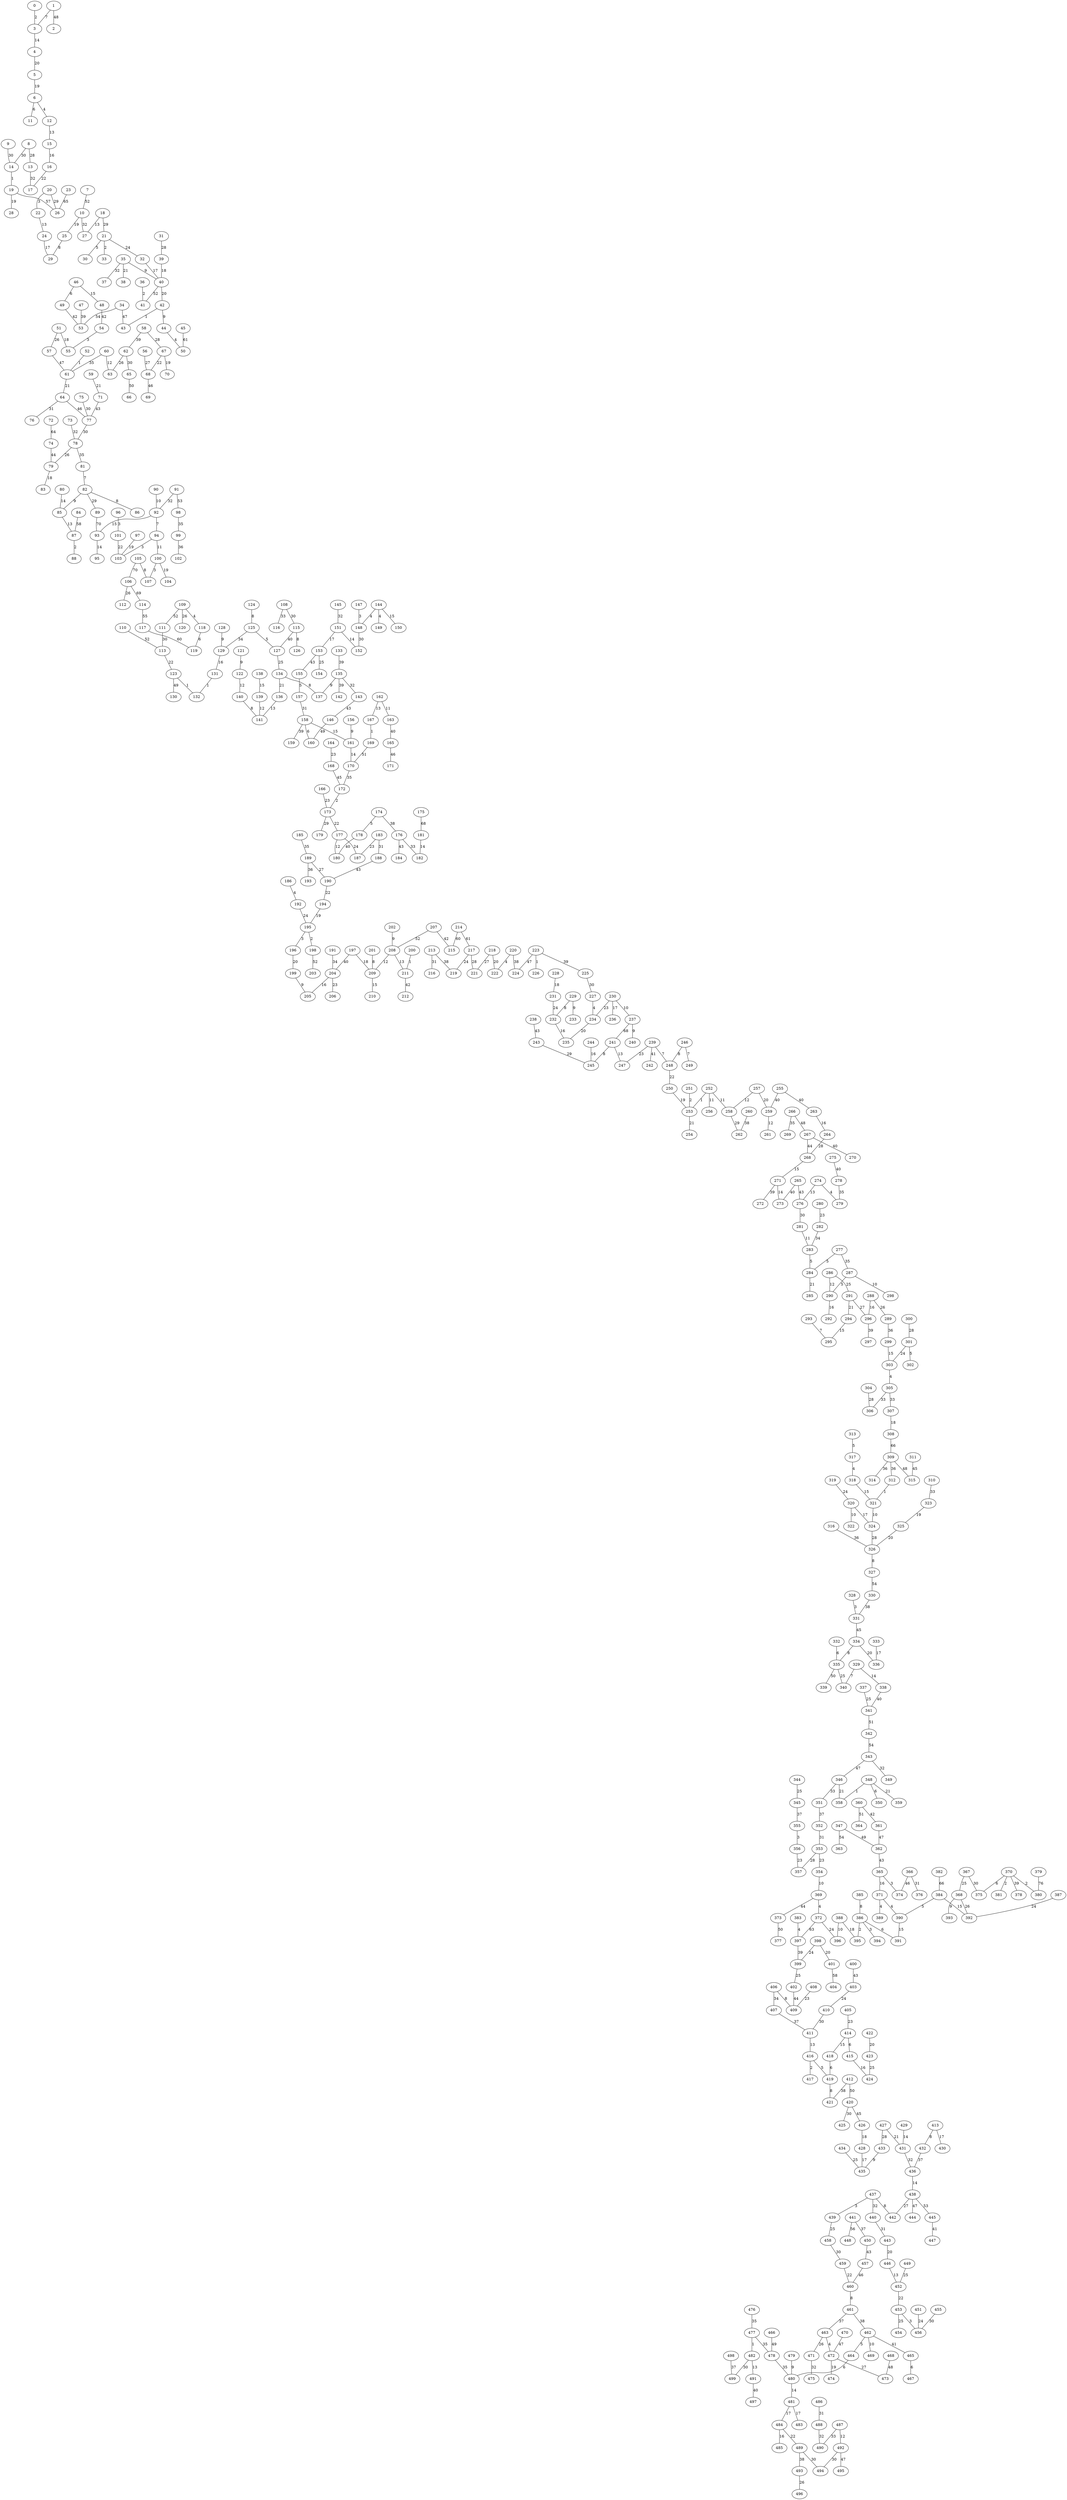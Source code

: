 graph {
  0 [label="0"];
  1 [label="1"];
  2 [label="2"];
  3 [label="3"];
  4 [label="4"];
  5 [label="5"];
  6 [label="6"];
  7 [label="7"];
  8 [label="8"];
  9 [label="9"];
  10 [label="10"];
  11 [label="11"];
  12 [label="12"];
  13 [label="13"];
  14 [label="14"];
  15 [label="15"];
  16 [label="16"];
  17 [label="17"];
  18 [label="18"];
  19 [label="19"];
  20 [label="20"];
  21 [label="21"];
  22 [label="22"];
  23 [label="23"];
  24 [label="24"];
  25 [label="25"];
  26 [label="26"];
  27 [label="27"];
  28 [label="28"];
  29 [label="29"];
  30 [label="30"];
  31 [label="31"];
  32 [label="32"];
  33 [label="33"];
  34 [label="34"];
  35 [label="35"];
  36 [label="36"];
  37 [label="37"];
  38 [label="38"];
  39 [label="39"];
  40 [label="40"];
  41 [label="41"];
  42 [label="42"];
  43 [label="43"];
  44 [label="44"];
  45 [label="45"];
  46 [label="46"];
  47 [label="47"];
  48 [label="48"];
  49 [label="49"];
  50 [label="50"];
  51 [label="51"];
  52 [label="52"];
  53 [label="53"];
  54 [label="54"];
  55 [label="55"];
  56 [label="56"];
  57 [label="57"];
  58 [label="58"];
  59 [label="59"];
  60 [label="60"];
  61 [label="61"];
  62 [label="62"];
  63 [label="63"];
  64 [label="64"];
  65 [label="65"];
  66 [label="66"];
  67 [label="67"];
  68 [label="68"];
  69 [label="69"];
  70 [label="70"];
  71 [label="71"];
  72 [label="72"];
  73 [label="73"];
  74 [label="74"];
  75 [label="75"];
  76 [label="76"];
  77 [label="77"];
  78 [label="78"];
  79 [label="79"];
  80 [label="80"];
  81 [label="81"];
  82 [label="82"];
  83 [label="83"];
  84 [label="84"];
  85 [label="85"];
  86 [label="86"];
  87 [label="87"];
  88 [label="88"];
  89 [label="89"];
  90 [label="90"];
  91 [label="91"];
  92 [label="92"];
  93 [label="93"];
  94 [label="94"];
  95 [label="95"];
  96 [label="96"];
  97 [label="97"];
  98 [label="98"];
  99 [label="99"];
  100 [label="100"];
  101 [label="101"];
  102 [label="102"];
  103 [label="103"];
  104 [label="104"];
  105 [label="105"];
  106 [label="106"];
  107 [label="107"];
  108 [label="108"];
  109 [label="109"];
  110 [label="110"];
  111 [label="111"];
  112 [label="112"];
  113 [label="113"];
  114 [label="114"];
  115 [label="115"];
  116 [label="116"];
  117 [label="117"];
  118 [label="118"];
  119 [label="119"];
  120 [label="120"];
  121 [label="121"];
  122 [label="122"];
  123 [label="123"];
  124 [label="124"];
  125 [label="125"];
  126 [label="126"];
  127 [label="127"];
  128 [label="128"];
  129 [label="129"];
  130 [label="130"];
  131 [label="131"];
  132 [label="132"];
  133 [label="133"];
  134 [label="134"];
  135 [label="135"];
  136 [label="136"];
  137 [label="137"];
  138 [label="138"];
  139 [label="139"];
  140 [label="140"];
  141 [label="141"];
  142 [label="142"];
  143 [label="143"];
  144 [label="144"];
  145 [label="145"];
  146 [label="146"];
  147 [label="147"];
  148 [label="148"];
  149 [label="149"];
  150 [label="150"];
  151 [label="151"];
  152 [label="152"];
  153 [label="153"];
  154 [label="154"];
  155 [label="155"];
  156 [label="156"];
  157 [label="157"];
  158 [label="158"];
  159 [label="159"];
  160 [label="160"];
  161 [label="161"];
  162 [label="162"];
  163 [label="163"];
  164 [label="164"];
  165 [label="165"];
  166 [label="166"];
  167 [label="167"];
  168 [label="168"];
  169 [label="169"];
  170 [label="170"];
  171 [label="171"];
  172 [label="172"];
  173 [label="173"];
  174 [label="174"];
  175 [label="175"];
  176 [label="176"];
  177 [label="177"];
  178 [label="178"];
  179 [label="179"];
  180 [label="180"];
  181 [label="181"];
  182 [label="182"];
  183 [label="183"];
  184 [label="184"];
  185 [label="185"];
  186 [label="186"];
  187 [label="187"];
  188 [label="188"];
  189 [label="189"];
  190 [label="190"];
  191 [label="191"];
  192 [label="192"];
  193 [label="193"];
  194 [label="194"];
  195 [label="195"];
  196 [label="196"];
  197 [label="197"];
  198 [label="198"];
  199 [label="199"];
  200 [label="200"];
  201 [label="201"];
  202 [label="202"];
  203 [label="203"];
  204 [label="204"];
  205 [label="205"];
  206 [label="206"];
  207 [label="207"];
  208 [label="208"];
  209 [label="209"];
  210 [label="210"];
  211 [label="211"];
  212 [label="212"];
  213 [label="213"];
  214 [label="214"];
  215 [label="215"];
  216 [label="216"];
  217 [label="217"];
  218 [label="218"];
  219 [label="219"];
  220 [label="220"];
  221 [label="221"];
  222 [label="222"];
  223 [label="223"];
  224 [label="224"];
  225 [label="225"];
  226 [label="226"];
  227 [label="227"];
  228 [label="228"];
  229 [label="229"];
  230 [label="230"];
  231 [label="231"];
  232 [label="232"];
  233 [label="233"];
  234 [label="234"];
  235 [label="235"];
  236 [label="236"];
  237 [label="237"];
  238 [label="238"];
  239 [label="239"];
  240 [label="240"];
  241 [label="241"];
  242 [label="242"];
  243 [label="243"];
  244 [label="244"];
  245 [label="245"];
  246 [label="246"];
  247 [label="247"];
  248 [label="248"];
  249 [label="249"];
  250 [label="250"];
  251 [label="251"];
  252 [label="252"];
  253 [label="253"];
  254 [label="254"];
  255 [label="255"];
  256 [label="256"];
  257 [label="257"];
  258 [label="258"];
  259 [label="259"];
  260 [label="260"];
  261 [label="261"];
  262 [label="262"];
  263 [label="263"];
  264 [label="264"];
  265 [label="265"];
  266 [label="266"];
  267 [label="267"];
  268 [label="268"];
  269 [label="269"];
  270 [label="270"];
  271 [label="271"];
  272 [label="272"];
  273 [label="273"];
  274 [label="274"];
  275 [label="275"];
  276 [label="276"];
  277 [label="277"];
  278 [label="278"];
  279 [label="279"];
  280 [label="280"];
  281 [label="281"];
  282 [label="282"];
  283 [label="283"];
  284 [label="284"];
  285 [label="285"];
  286 [label="286"];
  287 [label="287"];
  288 [label="288"];
  289 [label="289"];
  290 [label="290"];
  291 [label="291"];
  292 [label="292"];
  293 [label="293"];
  294 [label="294"];
  295 [label="295"];
  296 [label="296"];
  297 [label="297"];
  298 [label="298"];
  299 [label="299"];
  300 [label="300"];
  301 [label="301"];
  302 [label="302"];
  303 [label="303"];
  304 [label="304"];
  305 [label="305"];
  306 [label="306"];
  307 [label="307"];
  308 [label="308"];
  309 [label="309"];
  310 [label="310"];
  311 [label="311"];
  312 [label="312"];
  313 [label="313"];
  314 [label="314"];
  315 [label="315"];
  316 [label="316"];
  317 [label="317"];
  318 [label="318"];
  319 [label="319"];
  320 [label="320"];
  321 [label="321"];
  322 [label="322"];
  323 [label="323"];
  324 [label="324"];
  325 [label="325"];
  326 [label="326"];
  327 [label="327"];
  328 [label="328"];
  329 [label="329"];
  330 [label="330"];
  331 [label="331"];
  332 [label="332"];
  333 [label="333"];
  334 [label="334"];
  335 [label="335"];
  336 [label="336"];
  337 [label="337"];
  338 [label="338"];
  339 [label="339"];
  340 [label="340"];
  341 [label="341"];
  342 [label="342"];
  343 [label="343"];
  344 [label="344"];
  345 [label="345"];
  346 [label="346"];
  347 [label="347"];
  348 [label="348"];
  349 [label="349"];
  350 [label="350"];
  351 [label="351"];
  352 [label="352"];
  353 [label="353"];
  354 [label="354"];
  355 [label="355"];
  356 [label="356"];
  357 [label="357"];
  358 [label="358"];
  359 [label="359"];
  360 [label="360"];
  361 [label="361"];
  362 [label="362"];
  363 [label="363"];
  364 [label="364"];
  365 [label="365"];
  366 [label="366"];
  367 [label="367"];
  368 [label="368"];
  369 [label="369"];
  370 [label="370"];
  371 [label="371"];
  372 [label="372"];
  373 [label="373"];
  374 [label="374"];
  375 [label="375"];
  376 [label="376"];
  377 [label="377"];
  378 [label="378"];
  379 [label="379"];
  380 [label="380"];
  381 [label="381"];
  382 [label="382"];
  383 [label="383"];
  384 [label="384"];
  385 [label="385"];
  386 [label="386"];
  387 [label="387"];
  388 [label="388"];
  389 [label="389"];
  390 [label="390"];
  391 [label="391"];
  392 [label="392"];
  393 [label="393"];
  394 [label="394"];
  395 [label="395"];
  396 [label="396"];
  397 [label="397"];
  398 [label="398"];
  399 [label="399"];
  400 [label="400"];
  401 [label="401"];
  402 [label="402"];
  403 [label="403"];
  404 [label="404"];
  405 [label="405"];
  406 [label="406"];
  407 [label="407"];
  408 [label="408"];
  409 [label="409"];
  410 [label="410"];
  411 [label="411"];
  412 [label="412"];
  413 [label="413"];
  414 [label="414"];
  415 [label="415"];
  416 [label="416"];
  417 [label="417"];
  418 [label="418"];
  419 [label="419"];
  420 [label="420"];
  421 [label="421"];
  422 [label="422"];
  423 [label="423"];
  424 [label="424"];
  425 [label="425"];
  426 [label="426"];
  427 [label="427"];
  428 [label="428"];
  429 [label="429"];
  430 [label="430"];
  431 [label="431"];
  432 [label="432"];
  433 [label="433"];
  434 [label="434"];
  435 [label="435"];
  436 [label="436"];
  437 [label="437"];
  438 [label="438"];
  439 [label="439"];
  440 [label="440"];
  441 [label="441"];
  442 [label="442"];
  443 [label="443"];
  444 [label="444"];
  445 [label="445"];
  446 [label="446"];
  447 [label="447"];
  448 [label="448"];
  449 [label="449"];
  450 [label="450"];
  451 [label="451"];
  452 [label="452"];
  453 [label="453"];
  454 [label="454"];
  455 [label="455"];
  456 [label="456"];
  457 [label="457"];
  458 [label="458"];
  459 [label="459"];
  460 [label="460"];
  461 [label="461"];
  462 [label="462"];
  463 [label="463"];
  464 [label="464"];
  465 [label="465"];
  466 [label="466"];
  467 [label="467"];
  468 [label="468"];
  469 [label="469"];
  470 [label="470"];
  471 [label="471"];
  472 [label="472"];
  473 [label="473"];
  474 [label="474"];
  475 [label="475"];
  476 [label="476"];
  477 [label="477"];
  478 [label="478"];
  479 [label="479"];
  480 [label="480"];
  481 [label="481"];
  482 [label="482"];
  483 [label="483"];
  484 [label="484"];
  485 [label="485"];
  486 [label="486"];
  487 [label="487"];
  488 [label="488"];
  489 [label="489"];
  490 [label="490"];
  491 [label="491"];
  492 [label="492"];
  493 [label="493"];
  494 [label="494"];
  495 [label="495"];
  496 [label="496"];
  497 [label="497"];
  498 [label="498"];
  499 [label="499"];
  0 -- 3 [label="2"];
  1 -- 2 [label="48"];
  1 -- 3 [label="7"];
  3 -- 4 [label="14"];
  4 -- 5 [label="20"];
  5 -- 6 [label="19"];
  6 -- 11 [label="6"];
  6 -- 12 [label="4"];
  7 -- 10 [label="52"];
  8 -- 14 [label="30"];
  8 -- 13 [label="28"];
  9 -- 14 [label="30"];
  10 -- 25 [label="19"];
  10 -- 27 [label="32"];
  12 -- 15 [label="13"];
  13 -- 17 [label="32"];
  14 -- 19 [label="1"];
  15 -- 16 [label="16"];
  16 -- 17 [label="22"];
  18 -- 27 [label="13"];
  18 -- 21 [label="29"];
  19 -- 26 [label="57"];
  19 -- 28 [label="19"];
  20 -- 22 [label="3"];
  20 -- 26 [label="29"];
  21 -- 33 [label="2"];
  21 -- 30 [label="5"];
  21 -- 32 [label="24"];
  22 -- 24 [label="13"];
  23 -- 26 [label="65"];
  24 -- 29 [label="17"];
  25 -- 29 [label="8"];
  31 -- 39 [label="28"];
  32 -- 40 [label="17"];
  34 -- 43 [label="47"];
  34 -- 53 [label="54"];
  35 -- 37 [label="32"];
  35 -- 38 [label="21"];
  35 -- 40 [label="9"];
  36 -- 41 [label="2"];
  39 -- 40 [label="18"];
  40 -- 41 [label="52"];
  40 -- 42 [label="20"];
  42 -- 44 [label="9"];
  42 -- 43 [label="1"];
  44 -- 50 [label="4"];
  45 -- 50 [label="61"];
  46 -- 48 [label="15"];
  46 -- 49 [label="6"];
  47 -- 53 [label="39"];
  48 -- 54 [label="42"];
  49 -- 53 [label="42"];
  51 -- 55 [label="18"];
  51 -- 57 [label="26"];
  52 -- 61 [label="1"];
  54 -- 55 [label="3"];
  56 -- 68 [label="27"];
  57 -- 61 [label="47"];
  58 -- 67 [label="28"];
  58 -- 62 [label="39"];
  59 -- 71 [label="21"];
  60 -- 63 [label="12"];
  60 -- 61 [label="35"];
  61 -- 64 [label="21"];
  62 -- 63 [label="26"];
  62 -- 65 [label="30"];
  64 -- 76 [label="31"];
  64 -- 77 [label="46"];
  65 -- 66 [label="50"];
  67 -- 68 [label="22"];
  67 -- 70 [label="19"];
  68 -- 69 [label="46"];
  71 -- 77 [label="43"];
  72 -- 74 [label="64"];
  73 -- 78 [label="32"];
  74 -- 79 [label="44"];
  75 -- 77 [label="30"];
  77 -- 78 [label="30"];
  78 -- 79 [label="26"];
  78 -- 81 [label="35"];
  79 -- 83 [label="18"];
  80 -- 85 [label="14"];
  81 -- 82 [label="7"];
  82 -- 85 [label="9"];
  82 -- 89 [label="29"];
  82 -- 86 [label="8"];
  84 -- 87 [label="58"];
  85 -- 87 [label="13"];
  87 -- 88 [label="2"];
  89 -- 93 [label="70"];
  90 -- 92 [label="10"];
  91 -- 98 [label="53"];
  91 -- 92 [label="32"];
  92 -- 93 [label="15"];
  92 -- 94 [label="7"];
  93 -- 95 [label="14"];
  94 -- 100 [label="11"];
  94 -- 103 [label="3"];
  96 -- 101 [label="3"];
  97 -- 103 [label="19"];
  98 -- 99 [label="35"];
  99 -- 102 [label="36"];
  100 -- 107 [label="3"];
  100 -- 104 [label="19"];
  101 -- 103 [label="22"];
  105 -- 107 [label="8"];
  105 -- 106 [label="70"];
  106 -- 114 [label="69"];
  106 -- 112 [label="26"];
  108 -- 115 [label="30"];
  108 -- 116 [label="33"];
  109 -- 118 [label="4"];
  109 -- 120 [label="26"];
  109 -- 111 [label="52"];
  110 -- 113 [label="52"];
  111 -- 113 [label="30"];
  113 -- 123 [label="22"];
  114 -- 117 [label="55"];
  115 -- 126 [label="8"];
  115 -- 127 [label="40"];
  117 -- 119 [label="60"];
  118 -- 119 [label="6"];
  121 -- 122 [label="9"];
  122 -- 140 [label="12"];
  123 -- 130 [label="49"];
  123 -- 132 [label="1"];
  124 -- 125 [label="8"];
  125 -- 127 [label="5"];
  125 -- 129 [label="34"];
  127 -- 134 [label="25"];
  128 -- 129 [label="9"];
  129 -- 131 [label="16"];
  131 -- 132 [label="1"];
  133 -- 135 [label="39"];
  134 -- 136 [label="21"];
  134 -- 137 [label="8"];
  135 -- 143 [label="32"];
  135 -- 137 [label="9"];
  135 -- 142 [label="39"];
  136 -- 141 [label="13"];
  138 -- 139 [label="15"];
  139 -- 141 [label="12"];
  140 -- 141 [label="8"];
  143 -- 146 [label="43"];
  144 -- 149 [label="4"];
  144 -- 148 [label="4"];
  144 -- 150 [label="15"];
  145 -- 151 [label="32"];
  146 -- 160 [label="49"];
  147 -- 148 [label="3"];
  148 -- 152 [label="30"];
  151 -- 153 [label="17"];
  151 -- 152 [label="14"];
  153 -- 154 [label="25"];
  153 -- 155 [label="43"];
  155 -- 157 [label="5"];
  156 -- 161 [label="9"];
  157 -- 158 [label="31"];
  158 -- 159 [label="39"];
  158 -- 160 [label="6"];
  158 -- 161 [label="15"];
  161 -- 170 [label="14"];
  162 -- 167 [label="13"];
  162 -- 163 [label="11"];
  163 -- 165 [label="40"];
  164 -- 168 [label="23"];
  165 -- 171 [label="46"];
  166 -- 173 [label="23"];
  167 -- 169 [label="1"];
  168 -- 172 [label="45"];
  169 -- 170 [label="51"];
  170 -- 172 [label="35"];
  172 -- 173 [label="2"];
  173 -- 177 [label="22"];
  173 -- 179 [label="29"];
  174 -- 178 [label="5"];
  174 -- 176 [label="38"];
  175 -- 181 [label="68"];
  176 -- 182 [label="33"];
  176 -- 184 [label="43"];
  177 -- 180 [label="12"];
  177 -- 187 [label="24"];
  178 -- 180 [label="40"];
  181 -- 182 [label="14"];
  183 -- 187 [label="23"];
  183 -- 188 [label="31"];
  185 -- 189 [label="35"];
  186 -- 192 [label="4"];
  188 -- 190 [label="43"];
  189 -- 190 [label="27"];
  189 -- 193 [label="36"];
  190 -- 194 [label="22"];
  191 -- 204 [label="34"];
  192 -- 195 [label="24"];
  194 -- 195 [label="19"];
  195 -- 196 [label="3"];
  195 -- 198 [label="2"];
  196 -- 199 [label="20"];
  197 -- 209 [label="18"];
  197 -- 204 [label="40"];
  198 -- 203 [label="52"];
  199 -- 205 [label="9"];
  200 -- 211 [label="1"];
  201 -- 209 [label="8"];
  202 -- 208 [label="9"];
  204 -- 206 [label="23"];
  204 -- 205 [label="16"];
  207 -- 215 [label="42"];
  207 -- 208 [label="52"];
  208 -- 211 [label="13"];
  208 -- 209 [label="12"];
  209 -- 210 [label="15"];
  211 -- 212 [label="42"];
  213 -- 216 [label="31"];
  213 -- 219 [label="38"];
  214 -- 215 [label="60"];
  214 -- 217 [label="61"];
  217 -- 219 [label="24"];
  217 -- 221 [label="28"];
  218 -- 221 [label="27"];
  218 -- 222 [label="20"];
  220 -- 224 [label="38"];
  220 -- 222 [label="4"];
  223 -- 225 [label="39"];
  223 -- 226 [label="1"];
  223 -- 224 [label="47"];
  225 -- 227 [label="30"];
  227 -- 234 [label="4"];
  228 -- 231 [label="18"];
  229 -- 232 [label="8"];
  229 -- 233 [label="9"];
  230 -- 234 [label="23"];
  230 -- 237 [label="10"];
  230 -- 236 [label="17"];
  231 -- 232 [label="24"];
  232 -- 235 [label="16"];
  234 -- 235 [label="20"];
  237 -- 240 [label="9"];
  237 -- 241 [label="68"];
  238 -- 243 [label="43"];
  239 -- 248 [label="7"];
  239 -- 242 [label="41"];
  239 -- 247 [label="23"];
  241 -- 245 [label="8"];
  241 -- 247 [label="13"];
  243 -- 245 [label="29"];
  244 -- 245 [label="16"];
  246 -- 249 [label="7"];
  246 -- 248 [label="8"];
  248 -- 250 [label="22"];
  250 -- 253 [label="19"];
  251 -- 253 [label="2"];
  252 -- 256 [label="11"];
  252 -- 258 [label="11"];
  252 -- 253 [label="1"];
  253 -- 254 [label="21"];
  255 -- 263 [label="40"];
  255 -- 259 [label="40"];
  257 -- 259 [label="20"];
  257 -- 258 [label="12"];
  258 -- 262 [label="29"];
  259 -- 261 [label="12"];
  260 -- 262 [label="38"];
  263 -- 264 [label="16"];
  264 -- 268 [label="28"];
  265 -- 276 [label="43"];
  265 -- 273 [label="40"];
  266 -- 267 [label="48"];
  266 -- 269 [label="35"];
  267 -- 270 [label="40"];
  267 -- 268 [label="44"];
  268 -- 271 [label="15"];
  271 -- 273 [label="14"];
  271 -- 272 [label="39"];
  274 -- 276 [label="13"];
  274 -- 279 [label="4"];
  275 -- 278 [label="40"];
  276 -- 281 [label="30"];
  277 -- 287 [label="35"];
  277 -- 284 [label="5"];
  278 -- 279 [label="35"];
  280 -- 282 [label="23"];
  281 -- 283 [label="11"];
  282 -- 283 [label="34"];
  283 -- 284 [label="5"];
  284 -- 285 [label="21"];
  286 -- 290 [label="12"];
  286 -- 291 [label="25"];
  287 -- 290 [label="5"];
  287 -- 298 [label="10"];
  288 -- 289 [label="26"];
  288 -- 296 [label="16"];
  289 -- 299 [label="36"];
  290 -- 292 [label="16"];
  291 -- 294 [label="21"];
  291 -- 296 [label="27"];
  293 -- 295 [label="7"];
  294 -- 295 [label="15"];
  296 -- 297 [label="39"];
  299 -- 303 [label="15"];
  300 -- 301 [label="28"];
  301 -- 302 [label="5"];
  301 -- 303 [label="24"];
  303 -- 305 [label="4"];
  304 -- 306 [label="28"];
  305 -- 307 [label="33"];
  305 -- 306 [label="33"];
  307 -- 308 [label="18"];
  308 -- 309 [label="66"];
  309 -- 312 [label="36"];
  309 -- 314 [label="36"];
  309 -- 315 [label="48"];
  310 -- 323 [label="33"];
  311 -- 315 [label="45"];
  312 -- 321 [label="1"];
  313 -- 317 [label="5"];
  316 -- 326 [label="36"];
  317 -- 318 [label="4"];
  318 -- 321 [label="15"];
  319 -- 320 [label="24"];
  320 -- 324 [label="17"];
  320 -- 322 [label="10"];
  321 -- 324 [label="10"];
  323 -- 325 [label="19"];
  324 -- 326 [label="28"];
  325 -- 326 [label="20"];
  326 -- 327 [label="8"];
  327 -- 330 [label="54"];
  328 -- 331 [label="3"];
  329 -- 338 [label="14"];
  329 -- 340 [label="7"];
  330 -- 331 [label="38"];
  331 -- 334 [label="45"];
  332 -- 335 [label="6"];
  333 -- 336 [label="17"];
  334 -- 336 [label="20"];
  334 -- 335 [label="8"];
  335 -- 340 [label="25"];
  335 -- 339 [label="50"];
  337 -- 341 [label="25"];
  338 -- 341 [label="40"];
  341 -- 342 [label="51"];
  342 -- 343 [label="54"];
  343 -- 346 [label="47"];
  343 -- 349 [label="32"];
  344 -- 345 [label="25"];
  345 -- 355 [label="37"];
  346 -- 351 [label="33"];
  346 -- 358 [label="21"];
  347 -- 362 [label="49"];
  347 -- 363 [label="54"];
  348 -- 359 [label="21"];
  348 -- 358 [label="1"];
  348 -- 350 [label="6"];
  351 -- 352 [label="37"];
  352 -- 353 [label="31"];
  353 -- 357 [label="28"];
  353 -- 354 [label="23"];
  354 -- 369 [label="10"];
  355 -- 356 [label="3"];
  356 -- 357 [label="23"];
  360 -- 364 [label="51"];
  360 -- 361 [label="42"];
  361 -- 362 [label="47"];
  362 -- 365 [label="43"];
  365 -- 374 [label="3"];
  365 -- 371 [label="16"];
  366 -- 374 [label="46"];
  366 -- 376 [label="31"];
  367 -- 375 [label="30"];
  367 -- 368 [label="25"];
  368 -- 393 [label="9"];
  368 -- 392 [label="26"];
  369 -- 372 [label="4"];
  369 -- 373 [label="44"];
  370 -- 378 [label="39"];
  370 -- 375 [label="6"];
  370 -- 380 [label="2"];
  370 -- 381 [label="2"];
  371 -- 390 [label="4"];
  371 -- 389 [label="4"];
  372 -- 397 [label="63"];
  372 -- 396 [label="24"];
  373 -- 377 [label="50"];
  379 -- 380 [label="76"];
  382 -- 384 [label="66"];
  383 -- 397 [label="4"];
  384 -- 390 [label="5"];
  384 -- 392 [label="15"];
  385 -- 386 [label="8"];
  386 -- 395 [label="2"];
  386 -- 394 [label="3"];
  386 -- 391 [label="6"];
  387 -- 392 [label="24"];
  388 -- 396 [label="10"];
  388 -- 395 [label="18"];
  390 -- 391 [label="15"];
  397 -- 399 [label="39"];
  398 -- 401 [label="20"];
  398 -- 399 [label="24"];
  399 -- 402 [label="25"];
  400 -- 403 [label="43"];
  401 -- 404 [label="58"];
  402 -- 409 [label="44"];
  403 -- 410 [label="24"];
  405 -- 414 [label="23"];
  406 -- 409 [label="8"];
  406 -- 407 [label="34"];
  407 -- 411 [label="37"];
  408 -- 409 [label="23"];
  410 -- 411 [label="30"];
  411 -- 416 [label="13"];
  412 -- 421 [label="38"];
  412 -- 420 [label="50"];
  413 -- 432 [label="8"];
  413 -- 430 [label="17"];
  414 -- 415 [label="6"];
  414 -- 418 [label="15"];
  415 -- 424 [label="16"];
  416 -- 417 [label="2"];
  416 -- 419 [label="5"];
  418 -- 419 [label="6"];
  419 -- 421 [label="8"];
  420 -- 426 [label="45"];
  420 -- 425 [label="30"];
  422 -- 423 [label="20"];
  423 -- 424 [label="25"];
  426 -- 428 [label="18"];
  427 -- 431 [label="21"];
  427 -- 433 [label="28"];
  428 -- 435 [label="17"];
  429 -- 431 [label="14"];
  431 -- 436 [label="32"];
  432 -- 436 [label="37"];
  433 -- 435 [label="9"];
  434 -- 435 [label="25"];
  436 -- 438 [label="14"];
  437 -- 442 [label="8"];
  437 -- 439 [label="3"];
  437 -- 440 [label="32"];
  438 -- 444 [label="47"];
  438 -- 442 [label="27"];
  438 -- 445 [label="53"];
  439 -- 458 [label="25"];
  440 -- 443 [label="31"];
  441 -- 448 [label="56"];
  441 -- 450 [label="37"];
  443 -- 446 [label="20"];
  445 -- 447 [label="41"];
  446 -- 452 [label="13"];
  449 -- 452 [label="25"];
  450 -- 457 [label="43"];
  451 -- 456 [label="24"];
  452 -- 453 [label="22"];
  453 -- 456 [label="3"];
  453 -- 454 [label="25"];
  455 -- 456 [label="30"];
  457 -- 460 [label="46"];
  458 -- 459 [label="30"];
  459 -- 460 [label="22"];
  460 -- 461 [label="8"];
  461 -- 462 [label="38"];
  461 -- 463 [label="37"];
  462 -- 464 [label="5"];
  462 -- 465 [label="41"];
  462 -- 469 [label="10"];
  463 -- 472 [label="4"];
  463 -- 471 [label="26"];
  464 -- 480 [label="6"];
  465 -- 467 [label="6"];
  466 -- 478 [label="49"];
  468 -- 473 [label="48"];
  470 -- 472 [label="47"];
  471 -- 475 [label="32"];
  472 -- 474 [label="19"];
  472 -- 473 [label="27"];
  476 -- 477 [label="35"];
  477 -- 478 [label="35"];
  477 -- 482 [label="1"];
  478 -- 480 [label="35"];
  479 -- 480 [label="9"];
  480 -- 481 [label="14"];
  481 -- 483 [label="17"];
  481 -- 484 [label="17"];
  482 -- 491 [label="13"];
  482 -- 499 [label="30"];
  484 -- 485 [label="16"];
  484 -- 489 [label="22"];
  486 -- 488 [label="31"];
  487 -- 492 [label="12"];
  487 -- 490 [label="33"];
  488 -- 490 [label="32"];
  489 -- 494 [label="30"];
  489 -- 493 [label="38"];
  491 -- 497 [label="40"];
  492 -- 494 [label="30"];
  492 -- 495 [label="47"];
  493 -- 496 [label="26"];
  498 -- 499 [label="37"];
}